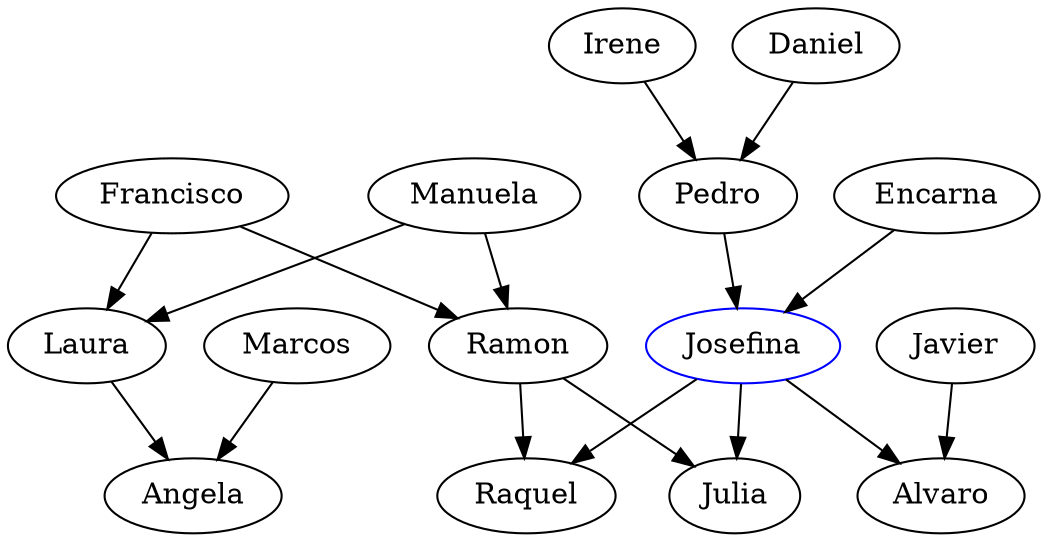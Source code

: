 strict digraph G {
  1 [ color="black" label="Francisco" ];
  2 [ color="black" label="Manuela" ];
  3 [ color="black" label="Laura" ];
  4 [ color="black" label="Ramon" ];
  5 [ color="black" label="Marcos" ];
  6 [ color="black" label="Angela" ];
  7 [ color="black" label="Irene" ];
  8 [ color="black" label="Daniel" ];
  9 [ color="black" label="Pedro" ];
  10 [ color="black" label="Encarna" ];
  11 [ color="blue" label="Josefina" ];
  12 [ color="black" label="Javier" ];
  13 [ color="black" label="Raquel" ];
  14 [ color="black" label="Julia" ];
  15 [ color="black" label="Alvaro" ];
  1 -> 3 [ style="solid" ];
  2 -> 3 [ style="solid" ];
  3 -> 6 [ style="solid" ];
  5 -> 6 [ style="solid" ];
  1 -> 4 [ style="solid" ];
  2 -> 4 [ style="solid" ];
  7 -> 9 [ style="solid" ];
  8 -> 9 [ style="solid" ];
  9 -> 11 [ style="solid" ];
  10 -> 11 [ style="solid" ];
  11 -> 13 [ style="solid" ];
  11 -> 14 [ style="solid" ];
  4 -> 13 [ style="solid" ];
  4 -> 14 [ style="solid" ];
  11 -> 15 [ style="solid" ];
  12 -> 15 [ style="solid" ];
}
